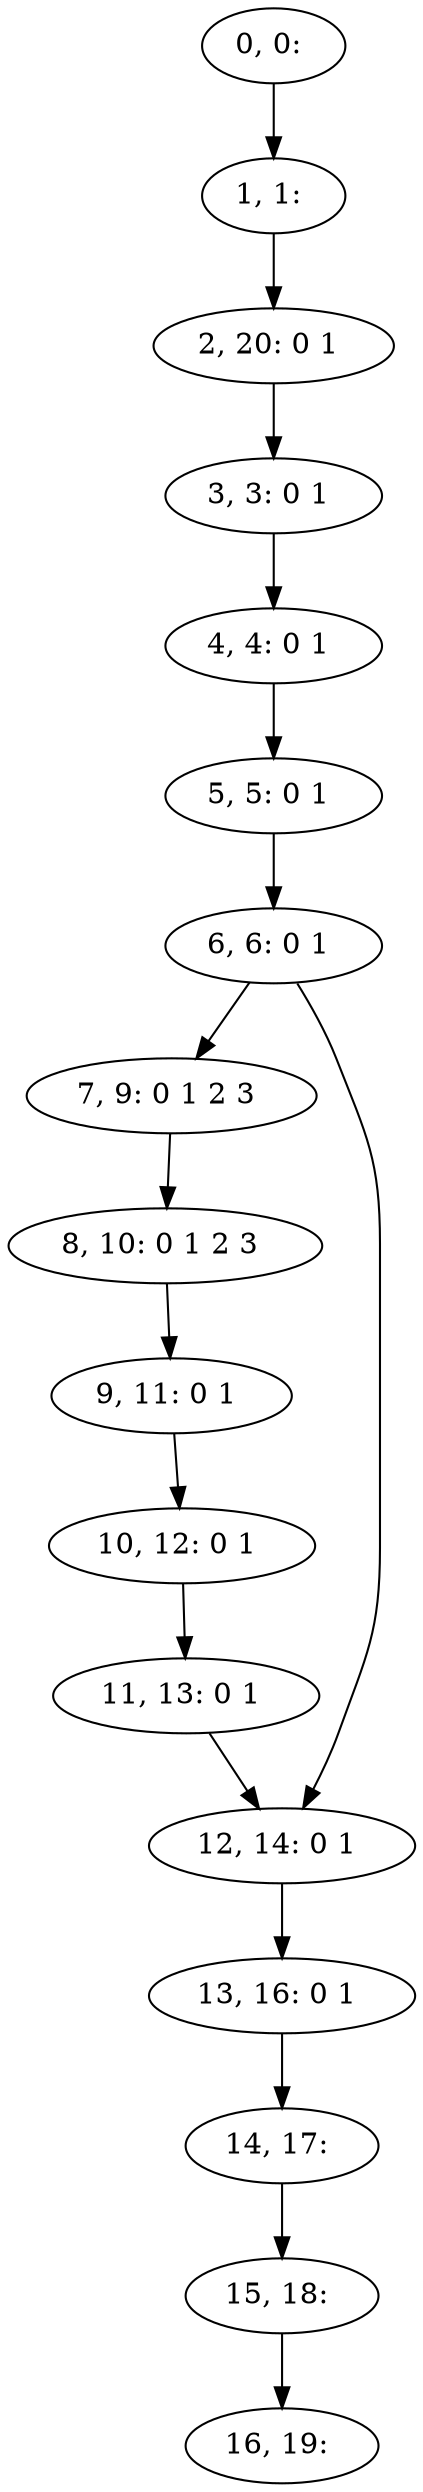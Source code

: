 digraph G {
0[label="0, 0: "];
1[label="1, 1: "];
2[label="2, 20: 0 1 "];
3[label="3, 3: 0 1 "];
4[label="4, 4: 0 1 "];
5[label="5, 5: 0 1 "];
6[label="6, 6: 0 1 "];
7[label="7, 9: 0 1 2 3 "];
8[label="8, 10: 0 1 2 3 "];
9[label="9, 11: 0 1 "];
10[label="10, 12: 0 1 "];
11[label="11, 13: 0 1 "];
12[label="12, 14: 0 1 "];
13[label="13, 16: 0 1 "];
14[label="14, 17: "];
15[label="15, 18: "];
16[label="16, 19: "];
0->1 ;
1->2 ;
2->3 ;
3->4 ;
4->5 ;
5->6 ;
6->7 ;
6->12 ;
7->8 ;
8->9 ;
9->10 ;
10->11 ;
11->12 ;
12->13 ;
13->14 ;
14->15 ;
15->16 ;
}
